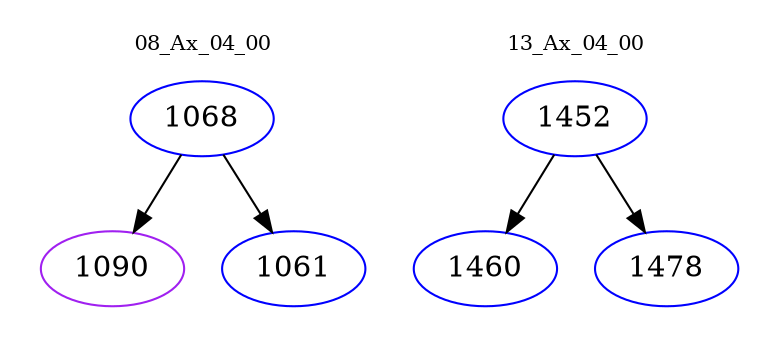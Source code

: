 digraph{
subgraph cluster_0 {
color = white
label = "08_Ax_04_00";
fontsize=10;
T0_1068 [label="1068", color="blue"]
T0_1068 -> T0_1090 [color="black"]
T0_1090 [label="1090", color="purple"]
T0_1068 -> T0_1061 [color="black"]
T0_1061 [label="1061", color="blue"]
}
subgraph cluster_1 {
color = white
label = "13_Ax_04_00";
fontsize=10;
T1_1452 [label="1452", color="blue"]
T1_1452 -> T1_1460 [color="black"]
T1_1460 [label="1460", color="blue"]
T1_1452 -> T1_1478 [color="black"]
T1_1478 [label="1478", color="blue"]
}
}
